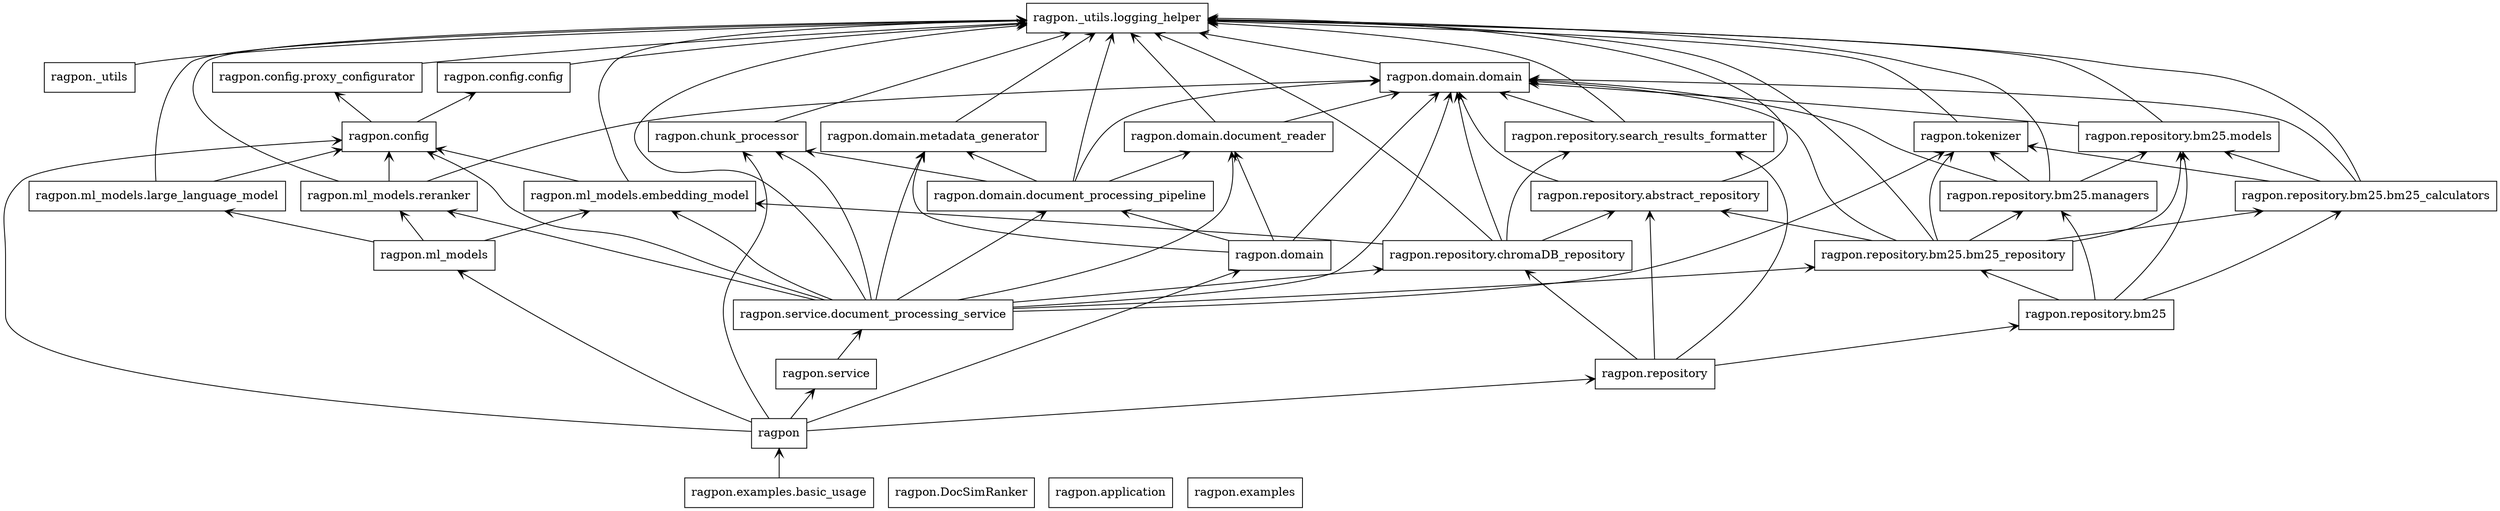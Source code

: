 digraph "packages_RagponUML" {
rankdir=BT
charset="utf-8"
"ragpon" [color="black", label=<ragpon>, shape="box", style="solid"];
"ragpon.DocSimRanker" [color="black", label=<ragpon.DocSimRanker>, shape="box", style="solid"];
"ragpon._utils" [color="black", label=<ragpon._utils>, shape="box", style="solid"];
"ragpon._utils.logging_helper" [color="black", label=<ragpon._utils.logging_helper>, shape="box", style="solid"];
"ragpon.application" [color="black", label=<ragpon.application>, shape="box", style="solid"];
"ragpon.chunk_processor" [color="black", label=<ragpon.chunk_processor>, shape="box", style="solid"];
"ragpon.config" [color="black", label=<ragpon.config>, shape="box", style="solid"];
"ragpon.config.config" [color="black", label=<ragpon.config.config>, shape="box", style="solid"];
"ragpon.config.proxy_configurator" [color="black", label=<ragpon.config.proxy_configurator>, shape="box", style="solid"];
"ragpon.domain" [color="black", label=<ragpon.domain>, shape="box", style="solid"];
"ragpon.domain.document_processing_pipeline" [color="black", label=<ragpon.domain.document_processing_pipeline>, shape="box", style="solid"];
"ragpon.domain.document_reader" [color="black", label=<ragpon.domain.document_reader>, shape="box", style="solid"];
"ragpon.domain.domain" [color="black", label=<ragpon.domain.domain>, shape="box", style="solid"];
"ragpon.domain.metadata_generator" [color="black", label=<ragpon.domain.metadata_generator>, shape="box", style="solid"];
"ragpon.examples" [color="black", label=<ragpon.examples>, shape="box", style="solid"];
"ragpon.examples.basic_usage" [color="black", label=<ragpon.examples.basic_usage>, shape="box", style="solid"];
"ragpon.ml_models" [color="black", label=<ragpon.ml_models>, shape="box", style="solid"];
"ragpon.ml_models.embedding_model" [color="black", label=<ragpon.ml_models.embedding_model>, shape="box", style="solid"];
"ragpon.ml_models.large_language_model" [color="black", label=<ragpon.ml_models.large_language_model>, shape="box", style="solid"];
"ragpon.ml_models.reranker" [color="black", label=<ragpon.ml_models.reranker>, shape="box", style="solid"];
"ragpon.repository" [color="black", label=<ragpon.repository>, shape="box", style="solid"];
"ragpon.repository.abstract_repository" [color="black", label=<ragpon.repository.abstract_repository>, shape="box", style="solid"];
"ragpon.repository.bm25" [color="black", label=<ragpon.repository.bm25>, shape="box", style="solid"];
"ragpon.repository.bm25.bm25_calculators" [color="black", label=<ragpon.repository.bm25.bm25_calculators>, shape="box", style="solid"];
"ragpon.repository.bm25.bm25_repository" [color="black", label=<ragpon.repository.bm25.bm25_repository>, shape="box", style="solid"];
"ragpon.repository.bm25.managers" [color="black", label=<ragpon.repository.bm25.managers>, shape="box", style="solid"];
"ragpon.repository.bm25.models" [color="black", label=<ragpon.repository.bm25.models>, shape="box", style="solid"];
"ragpon.repository.chromaDB_repository" [color="black", label=<ragpon.repository.chromaDB_repository>, shape="box", style="solid"];
"ragpon.repository.search_results_formatter" [color="black", label=<ragpon.repository.search_results_formatter>, shape="box", style="solid"];
"ragpon.service" [color="black", label=<ragpon.service>, shape="box", style="solid"];
"ragpon.service.document_processing_service" [color="black", label=<ragpon.service.document_processing_service>, shape="box", style="solid"];
"ragpon.tokenizer" [color="black", label=<ragpon.tokenizer>, shape="box", style="solid"];
"ragpon" -> "ragpon.chunk_processor" [arrowhead="open", arrowtail="none"];
"ragpon" -> "ragpon.config" [arrowhead="open", arrowtail="none"];
"ragpon" -> "ragpon.domain" [arrowhead="open", arrowtail="none"];
"ragpon" -> "ragpon.ml_models" [arrowhead="open", arrowtail="none"];
"ragpon" -> "ragpon.repository" [arrowhead="open", arrowtail="none"];
"ragpon" -> "ragpon.service" [arrowhead="open", arrowtail="none"];
"ragpon._utils" -> "ragpon._utils.logging_helper" [arrowhead="open", arrowtail="none"];
"ragpon.chunk_processor" -> "ragpon._utils.logging_helper" [arrowhead="open", arrowtail="none"];
"ragpon.config" -> "ragpon.config.config" [arrowhead="open", arrowtail="none"];
"ragpon.config" -> "ragpon.config.proxy_configurator" [arrowhead="open", arrowtail="none"];
"ragpon.config.config" -> "ragpon._utils.logging_helper" [arrowhead="open", arrowtail="none"];
"ragpon.config.proxy_configurator" -> "ragpon._utils.logging_helper" [arrowhead="open", arrowtail="none"];
"ragpon.domain" -> "ragpon.domain.document_processing_pipeline" [arrowhead="open", arrowtail="none"];
"ragpon.domain" -> "ragpon.domain.document_reader" [arrowhead="open", arrowtail="none"];
"ragpon.domain" -> "ragpon.domain.domain" [arrowhead="open", arrowtail="none"];
"ragpon.domain" -> "ragpon.domain.metadata_generator" [arrowhead="open", arrowtail="none"];
"ragpon.domain.document_processing_pipeline" -> "ragpon._utils.logging_helper" [arrowhead="open", arrowtail="none"];
"ragpon.domain.document_processing_pipeline" -> "ragpon.chunk_processor" [arrowhead="open", arrowtail="none"];
"ragpon.domain.document_processing_pipeline" -> "ragpon.domain.document_reader" [arrowhead="open", arrowtail="none"];
"ragpon.domain.document_processing_pipeline" -> "ragpon.domain.domain" [arrowhead="open", arrowtail="none"];
"ragpon.domain.document_processing_pipeline" -> "ragpon.domain.metadata_generator" [arrowhead="open", arrowtail="none"];
"ragpon.domain.document_reader" -> "ragpon._utils.logging_helper" [arrowhead="open", arrowtail="none"];
"ragpon.domain.document_reader" -> "ragpon.domain.domain" [arrowhead="open", arrowtail="none"];
"ragpon.domain.domain" -> "ragpon._utils.logging_helper" [arrowhead="open", arrowtail="none"];
"ragpon.domain.metadata_generator" -> "ragpon._utils.logging_helper" [arrowhead="open", arrowtail="none"];
"ragpon.examples.basic_usage" -> "ragpon" [arrowhead="open", arrowtail="none"];
"ragpon.ml_models" -> "ragpon.ml_models.embedding_model" [arrowhead="open", arrowtail="none"];
"ragpon.ml_models" -> "ragpon.ml_models.large_language_model" [arrowhead="open", arrowtail="none"];
"ragpon.ml_models" -> "ragpon.ml_models.reranker" [arrowhead="open", arrowtail="none"];
"ragpon.ml_models.embedding_model" -> "ragpon._utils.logging_helper" [arrowhead="open", arrowtail="none"];
"ragpon.ml_models.embedding_model" -> "ragpon.config" [arrowhead="open", arrowtail="none"];
"ragpon.ml_models.large_language_model" -> "ragpon._utils.logging_helper" [arrowhead="open", arrowtail="none"];
"ragpon.ml_models.large_language_model" -> "ragpon.config" [arrowhead="open", arrowtail="none"];
"ragpon.ml_models.reranker" -> "ragpon._utils.logging_helper" [arrowhead="open", arrowtail="none"];
"ragpon.ml_models.reranker" -> "ragpon.config" [arrowhead="open", arrowtail="none"];
"ragpon.ml_models.reranker" -> "ragpon.domain.domain" [arrowhead="open", arrowtail="none"];
"ragpon.repository" -> "ragpon.repository.abstract_repository" [arrowhead="open", arrowtail="none"];
"ragpon.repository" -> "ragpon.repository.bm25" [arrowhead="open", arrowtail="none"];
"ragpon.repository" -> "ragpon.repository.chromaDB_repository" [arrowhead="open", arrowtail="none"];
"ragpon.repository" -> "ragpon.repository.search_results_formatter" [arrowhead="open", arrowtail="none"];
"ragpon.repository.abstract_repository" -> "ragpon._utils.logging_helper" [arrowhead="open", arrowtail="none"];
"ragpon.repository.abstract_repository" -> "ragpon.domain.domain" [arrowhead="open", arrowtail="none"];
"ragpon.repository.bm25" -> "ragpon.repository.bm25.bm25_calculators" [arrowhead="open", arrowtail="none"];
"ragpon.repository.bm25" -> "ragpon.repository.bm25.bm25_repository" [arrowhead="open", arrowtail="none"];
"ragpon.repository.bm25" -> "ragpon.repository.bm25.managers" [arrowhead="open", arrowtail="none"];
"ragpon.repository.bm25" -> "ragpon.repository.bm25.models" [arrowhead="open", arrowtail="none"];
"ragpon.repository.bm25.bm25_calculators" -> "ragpon._utils.logging_helper" [arrowhead="open", arrowtail="none"];
"ragpon.repository.bm25.bm25_calculators" -> "ragpon.domain.domain" [arrowhead="open", arrowtail="none"];
"ragpon.repository.bm25.bm25_calculators" -> "ragpon.repository.bm25.models" [arrowhead="open", arrowtail="none"];
"ragpon.repository.bm25.bm25_calculators" -> "ragpon.tokenizer" [arrowhead="open", arrowtail="none"];
"ragpon.repository.bm25.bm25_repository" -> "ragpon._utils.logging_helper" [arrowhead="open", arrowtail="none"];
"ragpon.repository.bm25.bm25_repository" -> "ragpon.domain.domain" [arrowhead="open", arrowtail="none"];
"ragpon.repository.bm25.bm25_repository" -> "ragpon.repository.abstract_repository" [arrowhead="open", arrowtail="none"];
"ragpon.repository.bm25.bm25_repository" -> "ragpon.repository.bm25.bm25_calculators" [arrowhead="open", arrowtail="none"];
"ragpon.repository.bm25.bm25_repository" -> "ragpon.repository.bm25.managers" [arrowhead="open", arrowtail="none"];
"ragpon.repository.bm25.bm25_repository" -> "ragpon.repository.bm25.models" [arrowhead="open", arrowtail="none"];
"ragpon.repository.bm25.bm25_repository" -> "ragpon.tokenizer" [arrowhead="open", arrowtail="none"];
"ragpon.repository.bm25.managers" -> "ragpon._utils.logging_helper" [arrowhead="open", arrowtail="none"];
"ragpon.repository.bm25.managers" -> "ragpon.domain.domain" [arrowhead="open", arrowtail="none"];
"ragpon.repository.bm25.managers" -> "ragpon.repository.bm25.models" [arrowhead="open", arrowtail="none"];
"ragpon.repository.bm25.managers" -> "ragpon.tokenizer" [arrowhead="open", arrowtail="none"];
"ragpon.repository.bm25.models" -> "ragpon._utils.logging_helper" [arrowhead="open", arrowtail="none"];
"ragpon.repository.bm25.models" -> "ragpon.domain.domain" [arrowhead="open", arrowtail="none"];
"ragpon.repository.chromaDB_repository" -> "ragpon._utils.logging_helper" [arrowhead="open", arrowtail="none"];
"ragpon.repository.chromaDB_repository" -> "ragpon.domain.domain" [arrowhead="open", arrowtail="none"];
"ragpon.repository.chromaDB_repository" -> "ragpon.ml_models.embedding_model" [arrowhead="open", arrowtail="none"];
"ragpon.repository.chromaDB_repository" -> "ragpon.repository.abstract_repository" [arrowhead="open", arrowtail="none"];
"ragpon.repository.chromaDB_repository" -> "ragpon.repository.search_results_formatter" [arrowhead="open", arrowtail="none"];
"ragpon.repository.search_results_formatter" -> "ragpon._utils.logging_helper" [arrowhead="open", arrowtail="none"];
"ragpon.repository.search_results_formatter" -> "ragpon.domain.domain" [arrowhead="open", arrowtail="none"];
"ragpon.service" -> "ragpon.service.document_processing_service" [arrowhead="open", arrowtail="none"];
"ragpon.service.document_processing_service" -> "ragpon._utils.logging_helper" [arrowhead="open", arrowtail="none"];
"ragpon.service.document_processing_service" -> "ragpon.chunk_processor" [arrowhead="open", arrowtail="none"];
"ragpon.service.document_processing_service" -> "ragpon.config" [arrowhead="open", arrowtail="none"];
"ragpon.service.document_processing_service" -> "ragpon.domain.document_processing_pipeline" [arrowhead="open", arrowtail="none"];
"ragpon.service.document_processing_service" -> "ragpon.domain.document_reader" [arrowhead="open", arrowtail="none"];
"ragpon.service.document_processing_service" -> "ragpon.domain.domain" [arrowhead="open", arrowtail="none"];
"ragpon.service.document_processing_service" -> "ragpon.domain.metadata_generator" [arrowhead="open", arrowtail="none"];
"ragpon.service.document_processing_service" -> "ragpon.ml_models.embedding_model" [arrowhead="open", arrowtail="none"];
"ragpon.service.document_processing_service" -> "ragpon.ml_models.reranker" [arrowhead="open", arrowtail="none"];
"ragpon.service.document_processing_service" -> "ragpon.repository.bm25.bm25_repository" [arrowhead="open", arrowtail="none"];
"ragpon.service.document_processing_service" -> "ragpon.repository.chromaDB_repository" [arrowhead="open", arrowtail="none"];
"ragpon.service.document_processing_service" -> "ragpon.tokenizer" [arrowhead="open", arrowtail="none"];
"ragpon.tokenizer" -> "ragpon._utils.logging_helper" [arrowhead="open", arrowtail="none"];
}
